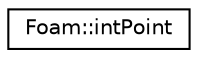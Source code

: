 digraph "Graphical Class Hierarchy"
{
 // LATEX_PDF_SIZE
  edge [fontname="Helvetica",fontsize="10",labelfontname="Helvetica",labelfontsize="10"];
  node [fontname="Helvetica",fontsize="10",shape=record];
  rankdir="LR";
  Node0 [label="Foam::intPoint",height=0.2,width=0.4,color="black", fillcolor="white", style="filled",URL="$structFoam_1_1intPoint.html",tooltip=" "];
}
